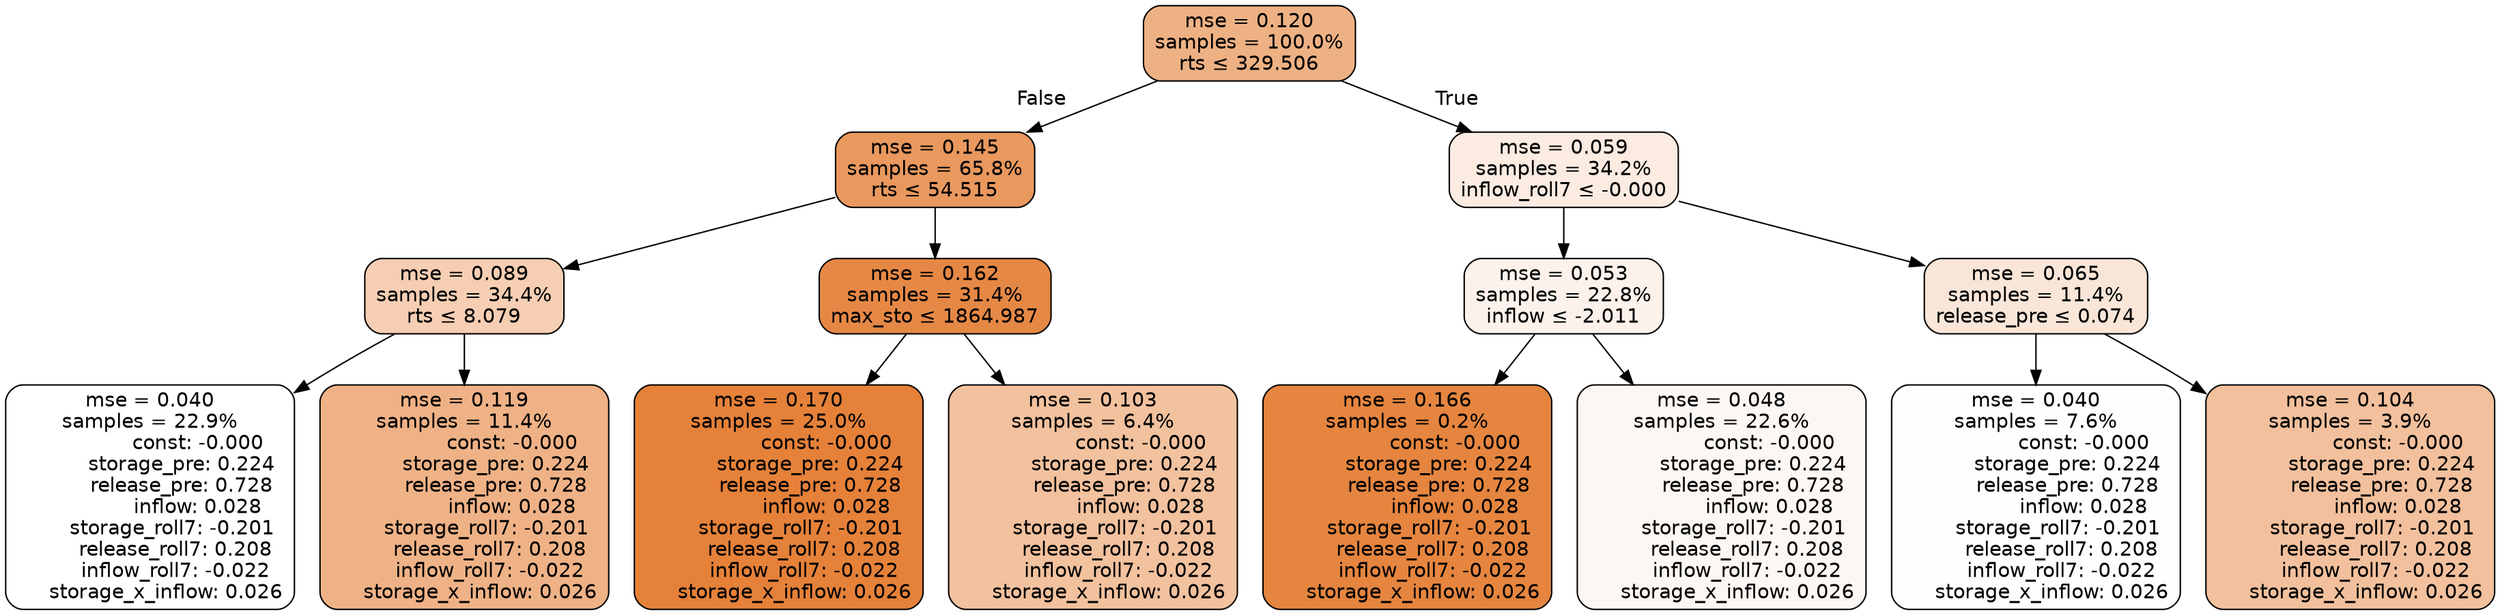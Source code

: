 digraph tree {
node [shape=rectangle, style="filled, rounded", color="black", fontname=helvetica] ;
edge [fontname=helvetica] ;
	"0" [label="mse = 0.120
samples = 100.0%
rts &le; 329.506", fillcolor="#eeb184"]
	"1" [label="mse = 0.145
samples = 65.8%
rts &le; 54.515", fillcolor="#e9985e"]
	"2" [label="mse = 0.089
samples = 34.4%
rts &le; 8.079", fillcolor="#f5ceb3"]
	"3" [label="mse = 0.040
samples = 22.9%
               const: -0.000
          storage_pre: 0.224
          release_pre: 0.728
               inflow: 0.028
       storage_roll7: -0.201
        release_roll7: 0.208
        inflow_roll7: -0.022
     storage_x_inflow: 0.026", fillcolor="#ffffff"]
	"4" [label="mse = 0.119
samples = 11.4%
               const: -0.000
          storage_pre: 0.224
          release_pre: 0.728
               inflow: 0.028
       storage_roll7: -0.201
        release_roll7: 0.208
        inflow_roll7: -0.022
     storage_x_inflow: 0.026", fillcolor="#efb286"]
	"5" [label="mse = 0.162
samples = 31.4%
max_sto &le; 1864.987", fillcolor="#e68845"]
	"6" [label="mse = 0.170
samples = 25.0%
               const: -0.000
          storage_pre: 0.224
          release_pre: 0.728
               inflow: 0.028
       storage_roll7: -0.201
        release_roll7: 0.208
        inflow_roll7: -0.022
     storage_x_inflow: 0.026", fillcolor="#e58139"]
	"7" [label="mse = 0.103
samples = 6.4%
               const: -0.000
          storage_pre: 0.224
          release_pre: 0.728
               inflow: 0.028
       storage_roll7: -0.201
        release_roll7: 0.208
        inflow_roll7: -0.022
     storage_x_inflow: 0.026", fillcolor="#f2c19e"]
	"8" [label="mse = 0.059
samples = 34.2%
inflow_roll7 &le; -0.000", fillcolor="#fbebe1"]
	"9" [label="mse = 0.053
samples = 22.8%
inflow &le; -2.011", fillcolor="#fcf2eb"]
	"10" [label="mse = 0.166
samples = 0.2%
               const: -0.000
          storage_pre: 0.224
          release_pre: 0.728
               inflow: 0.028
       storage_roll7: -0.201
        release_roll7: 0.208
        inflow_roll7: -0.022
     storage_x_inflow: 0.026", fillcolor="#e5853f"]
	"11" [label="mse = 0.048
samples = 22.6%
               const: -0.000
          storage_pre: 0.224
          release_pre: 0.728
               inflow: 0.028
       storage_roll7: -0.201
        release_roll7: 0.208
        inflow_roll7: -0.022
     storage_x_inflow: 0.026", fillcolor="#fdf7f3"]
	"12" [label="mse = 0.065
samples = 11.4%
release_pre &le; 0.074", fillcolor="#f9e6d8"]
	"13" [label="mse = 0.040
samples = 7.6%
               const: -0.000
          storage_pre: 0.224
          release_pre: 0.728
               inflow: 0.028
       storage_roll7: -0.201
        release_roll7: 0.208
        inflow_roll7: -0.022
     storage_x_inflow: 0.026", fillcolor="#fefefd"]
	"14" [label="mse = 0.104
samples = 3.9%
               const: -0.000
          storage_pre: 0.224
          release_pre: 0.728
               inflow: 0.028
       storage_roll7: -0.201
        release_roll7: 0.208
        inflow_roll7: -0.022
     storage_x_inflow: 0.026", fillcolor="#f2c09d"]

	"0" -> "1" [labeldistance=2.5, labelangle=45, headlabel="False"]
	"1" -> "2"
	"2" -> "3"
	"2" -> "4"
	"1" -> "5"
	"5" -> "6"
	"5" -> "7"
	"0" -> "8" [labeldistance=2.5, labelangle=-45, headlabel="True"]
	"8" -> "9"
	"9" -> "10"
	"9" -> "11"
	"8" -> "12"
	"12" -> "13"
	"12" -> "14"
}